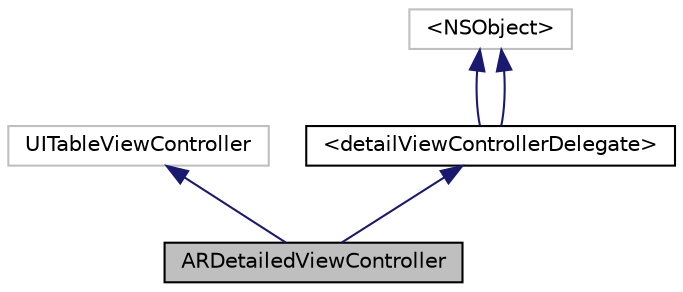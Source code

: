 digraph "ARDetailedViewController"
{
  edge [fontname="Helvetica",fontsize="10",labelfontname="Helvetica",labelfontsize="10"];
  node [fontname="Helvetica",fontsize="10",shape=record];
  Node1 [label="ARDetailedViewController",height=0.2,width=0.4,color="black", fillcolor="grey75", style="filled" fontcolor="black"];
  Node2 -> Node1 [dir="back",color="midnightblue",fontsize="10",style="solid"];
  Node2 [label="UITableViewController",height=0.2,width=0.4,color="grey75", fillcolor="white", style="filled"];
  Node3 -> Node1 [dir="back",color="midnightblue",fontsize="10",style="solid"];
  Node3 [label="\<detailViewControllerDelegate\>",height=0.2,width=0.4,color="black", fillcolor="white", style="filled",URL="$protocoldetail_view_controller_delegate-p.html"];
  Node4 -> Node3 [dir="back",color="midnightblue",fontsize="10",style="solid"];
  Node4 [label="\<NSObject\>",height=0.2,width=0.4,color="grey75", fillcolor="white", style="filled"];
  Node4 -> Node3 [dir="back",color="midnightblue",fontsize="10",style="solid"];
}
